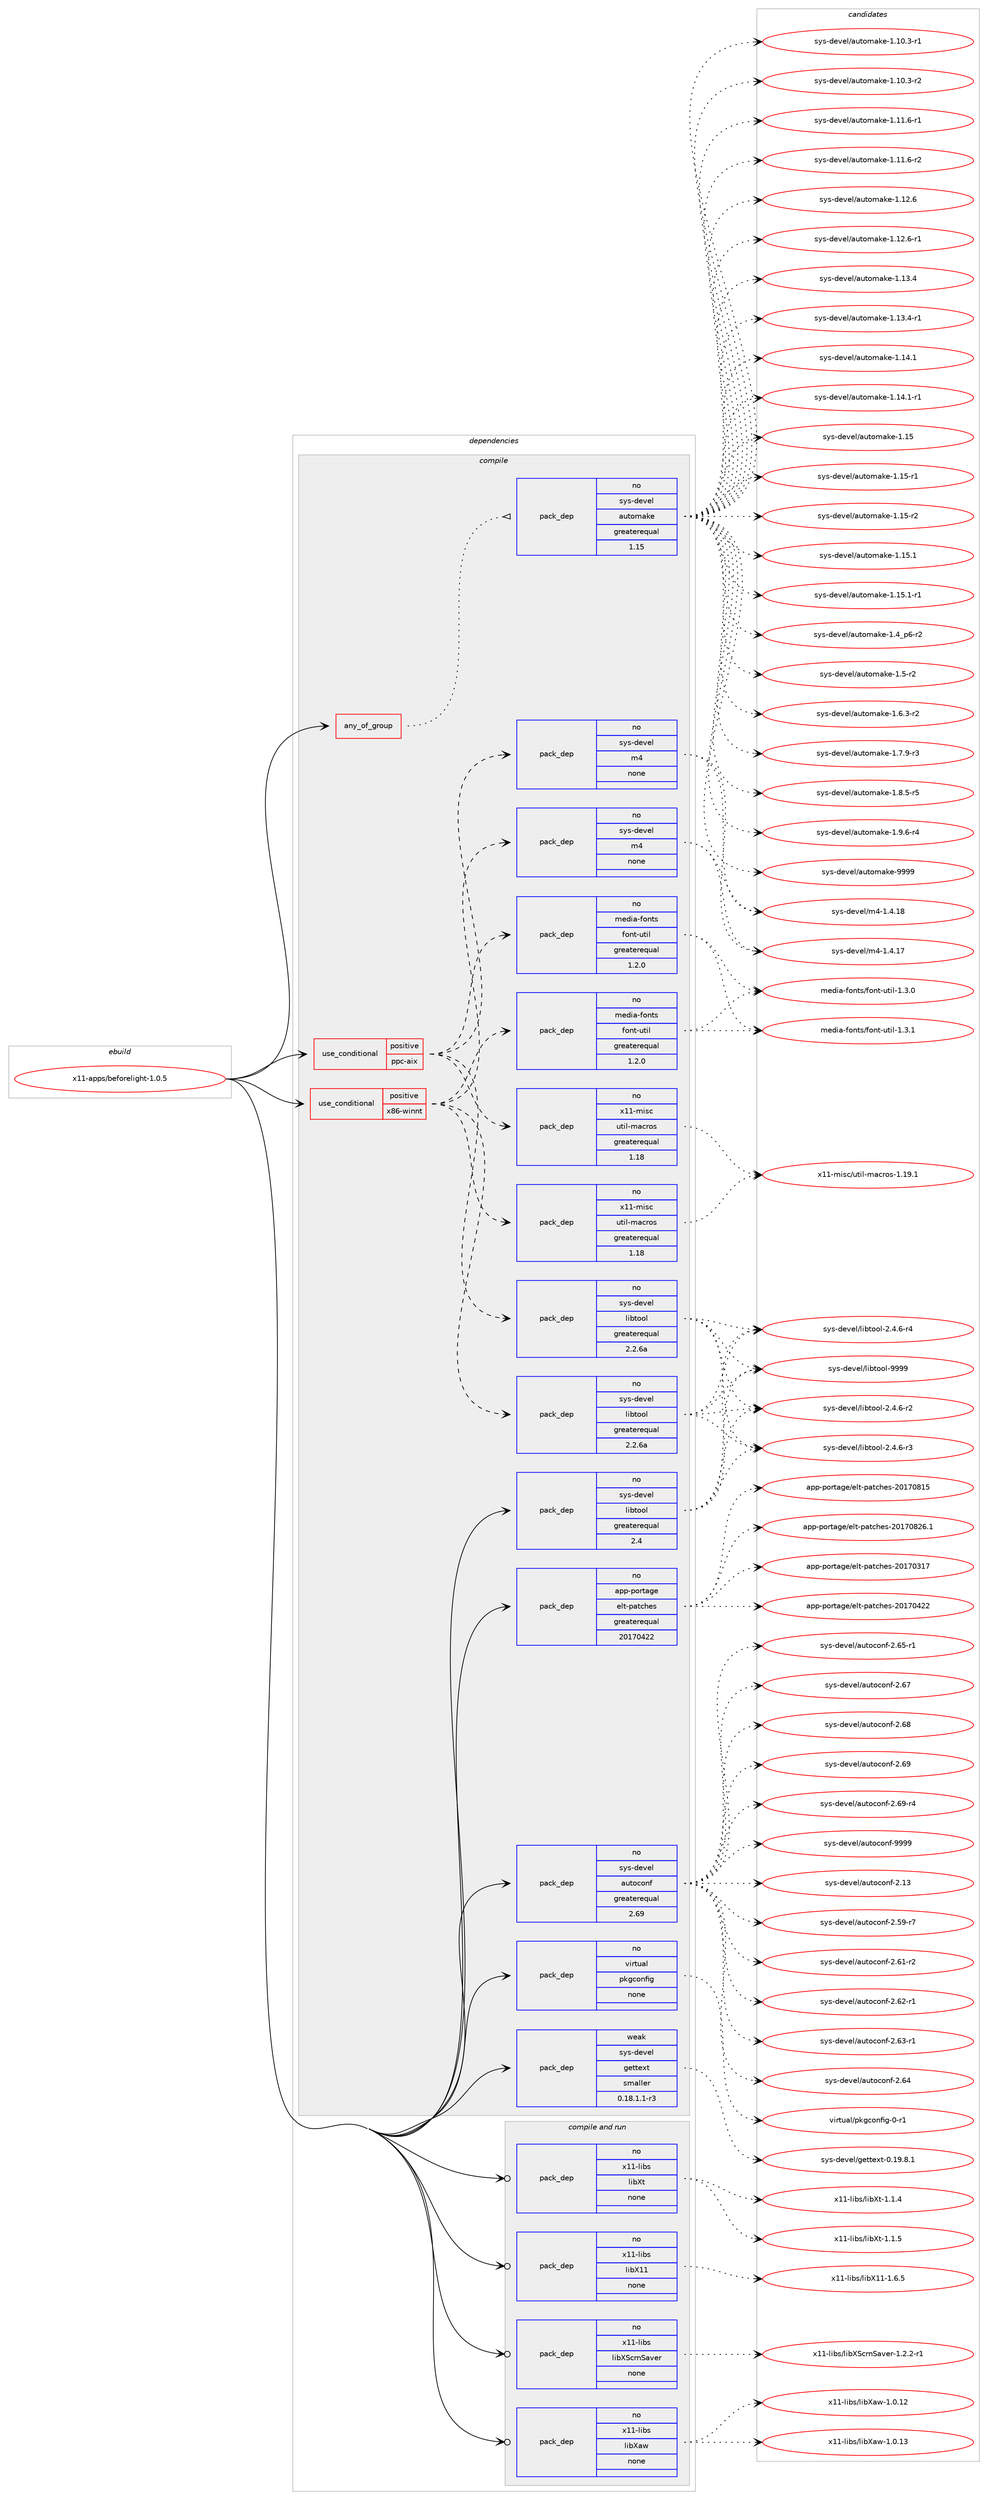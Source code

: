 digraph prolog {

# *************
# Graph options
# *************

newrank=true;
concentrate=true;
compound=true;
graph [rankdir=LR,fontname=Helvetica,fontsize=10,ranksep=1.5];#, ranksep=2.5, nodesep=0.2];
edge  [arrowhead=vee];
node  [fontname=Helvetica,fontsize=10];

# **********
# The ebuild
# **********

subgraph cluster_leftcol {
color=gray;
rank=same;
label=<<i>ebuild</i>>;
id [label="x11-apps/beforelight-1.0.5", color=red, width=4, href="../x11-apps/beforelight-1.0.5.svg"];
}

# ****************
# The dependencies
# ****************

subgraph cluster_midcol {
color=gray;
label=<<i>dependencies</i>>;
subgraph cluster_compile {
fillcolor="#eeeeee";
style=filled;
label=<<i>compile</i>>;
subgraph any8998 {
dependency508885 [label=<<TABLE BORDER="0" CELLBORDER="1" CELLSPACING="0" CELLPADDING="4"><TR><TD CELLPADDING="10">any_of_group</TD></TR></TABLE>>, shape=none, color=red];subgraph pack378168 {
dependency508886 [label=<<TABLE BORDER="0" CELLBORDER="1" CELLSPACING="0" CELLPADDING="4" WIDTH="220"><TR><TD ROWSPAN="6" CELLPADDING="30">pack_dep</TD></TR><TR><TD WIDTH="110">no</TD></TR><TR><TD>sys-devel</TD></TR><TR><TD>automake</TD></TR><TR><TD>greaterequal</TD></TR><TR><TD>1.15</TD></TR></TABLE>>, shape=none, color=blue];
}
dependency508885:e -> dependency508886:w [weight=20,style="dotted",arrowhead="oinv"];
}
id:e -> dependency508885:w [weight=20,style="solid",arrowhead="vee"];
subgraph cond121380 {
dependency508887 [label=<<TABLE BORDER="0" CELLBORDER="1" CELLSPACING="0" CELLPADDING="4"><TR><TD ROWSPAN="3" CELLPADDING="10">use_conditional</TD></TR><TR><TD>positive</TD></TR><TR><TD>ppc-aix</TD></TR></TABLE>>, shape=none, color=red];
subgraph pack378169 {
dependency508888 [label=<<TABLE BORDER="0" CELLBORDER="1" CELLSPACING="0" CELLPADDING="4" WIDTH="220"><TR><TD ROWSPAN="6" CELLPADDING="30">pack_dep</TD></TR><TR><TD WIDTH="110">no</TD></TR><TR><TD>sys-devel</TD></TR><TR><TD>libtool</TD></TR><TR><TD>greaterequal</TD></TR><TR><TD>2.2.6a</TD></TR></TABLE>>, shape=none, color=blue];
}
dependency508887:e -> dependency508888:w [weight=20,style="dashed",arrowhead="vee"];
subgraph pack378170 {
dependency508889 [label=<<TABLE BORDER="0" CELLBORDER="1" CELLSPACING="0" CELLPADDING="4" WIDTH="220"><TR><TD ROWSPAN="6" CELLPADDING="30">pack_dep</TD></TR><TR><TD WIDTH="110">no</TD></TR><TR><TD>sys-devel</TD></TR><TR><TD>m4</TD></TR><TR><TD>none</TD></TR><TR><TD></TD></TR></TABLE>>, shape=none, color=blue];
}
dependency508887:e -> dependency508889:w [weight=20,style="dashed",arrowhead="vee"];
subgraph pack378171 {
dependency508890 [label=<<TABLE BORDER="0" CELLBORDER="1" CELLSPACING="0" CELLPADDING="4" WIDTH="220"><TR><TD ROWSPAN="6" CELLPADDING="30">pack_dep</TD></TR><TR><TD WIDTH="110">no</TD></TR><TR><TD>x11-misc</TD></TR><TR><TD>util-macros</TD></TR><TR><TD>greaterequal</TD></TR><TR><TD>1.18</TD></TR></TABLE>>, shape=none, color=blue];
}
dependency508887:e -> dependency508890:w [weight=20,style="dashed",arrowhead="vee"];
subgraph pack378172 {
dependency508891 [label=<<TABLE BORDER="0" CELLBORDER="1" CELLSPACING="0" CELLPADDING="4" WIDTH="220"><TR><TD ROWSPAN="6" CELLPADDING="30">pack_dep</TD></TR><TR><TD WIDTH="110">no</TD></TR><TR><TD>media-fonts</TD></TR><TR><TD>font-util</TD></TR><TR><TD>greaterequal</TD></TR><TR><TD>1.2.0</TD></TR></TABLE>>, shape=none, color=blue];
}
dependency508887:e -> dependency508891:w [weight=20,style="dashed",arrowhead="vee"];
}
id:e -> dependency508887:w [weight=20,style="solid",arrowhead="vee"];
subgraph cond121381 {
dependency508892 [label=<<TABLE BORDER="0" CELLBORDER="1" CELLSPACING="0" CELLPADDING="4"><TR><TD ROWSPAN="3" CELLPADDING="10">use_conditional</TD></TR><TR><TD>positive</TD></TR><TR><TD>x86-winnt</TD></TR></TABLE>>, shape=none, color=red];
subgraph pack378173 {
dependency508893 [label=<<TABLE BORDER="0" CELLBORDER="1" CELLSPACING="0" CELLPADDING="4" WIDTH="220"><TR><TD ROWSPAN="6" CELLPADDING="30">pack_dep</TD></TR><TR><TD WIDTH="110">no</TD></TR><TR><TD>sys-devel</TD></TR><TR><TD>libtool</TD></TR><TR><TD>greaterequal</TD></TR><TR><TD>2.2.6a</TD></TR></TABLE>>, shape=none, color=blue];
}
dependency508892:e -> dependency508893:w [weight=20,style="dashed",arrowhead="vee"];
subgraph pack378174 {
dependency508894 [label=<<TABLE BORDER="0" CELLBORDER="1" CELLSPACING="0" CELLPADDING="4" WIDTH="220"><TR><TD ROWSPAN="6" CELLPADDING="30">pack_dep</TD></TR><TR><TD WIDTH="110">no</TD></TR><TR><TD>sys-devel</TD></TR><TR><TD>m4</TD></TR><TR><TD>none</TD></TR><TR><TD></TD></TR></TABLE>>, shape=none, color=blue];
}
dependency508892:e -> dependency508894:w [weight=20,style="dashed",arrowhead="vee"];
subgraph pack378175 {
dependency508895 [label=<<TABLE BORDER="0" CELLBORDER="1" CELLSPACING="0" CELLPADDING="4" WIDTH="220"><TR><TD ROWSPAN="6" CELLPADDING="30">pack_dep</TD></TR><TR><TD WIDTH="110">no</TD></TR><TR><TD>x11-misc</TD></TR><TR><TD>util-macros</TD></TR><TR><TD>greaterequal</TD></TR><TR><TD>1.18</TD></TR></TABLE>>, shape=none, color=blue];
}
dependency508892:e -> dependency508895:w [weight=20,style="dashed",arrowhead="vee"];
subgraph pack378176 {
dependency508896 [label=<<TABLE BORDER="0" CELLBORDER="1" CELLSPACING="0" CELLPADDING="4" WIDTH="220"><TR><TD ROWSPAN="6" CELLPADDING="30">pack_dep</TD></TR><TR><TD WIDTH="110">no</TD></TR><TR><TD>media-fonts</TD></TR><TR><TD>font-util</TD></TR><TR><TD>greaterequal</TD></TR><TR><TD>1.2.0</TD></TR></TABLE>>, shape=none, color=blue];
}
dependency508892:e -> dependency508896:w [weight=20,style="dashed",arrowhead="vee"];
}
id:e -> dependency508892:w [weight=20,style="solid",arrowhead="vee"];
subgraph pack378177 {
dependency508897 [label=<<TABLE BORDER="0" CELLBORDER="1" CELLSPACING="0" CELLPADDING="4" WIDTH="220"><TR><TD ROWSPAN="6" CELLPADDING="30">pack_dep</TD></TR><TR><TD WIDTH="110">no</TD></TR><TR><TD>app-portage</TD></TR><TR><TD>elt-patches</TD></TR><TR><TD>greaterequal</TD></TR><TR><TD>20170422</TD></TR></TABLE>>, shape=none, color=blue];
}
id:e -> dependency508897:w [weight=20,style="solid",arrowhead="vee"];
subgraph pack378178 {
dependency508898 [label=<<TABLE BORDER="0" CELLBORDER="1" CELLSPACING="0" CELLPADDING="4" WIDTH="220"><TR><TD ROWSPAN="6" CELLPADDING="30">pack_dep</TD></TR><TR><TD WIDTH="110">no</TD></TR><TR><TD>sys-devel</TD></TR><TR><TD>autoconf</TD></TR><TR><TD>greaterequal</TD></TR><TR><TD>2.69</TD></TR></TABLE>>, shape=none, color=blue];
}
id:e -> dependency508898:w [weight=20,style="solid",arrowhead="vee"];
subgraph pack378179 {
dependency508899 [label=<<TABLE BORDER="0" CELLBORDER="1" CELLSPACING="0" CELLPADDING="4" WIDTH="220"><TR><TD ROWSPAN="6" CELLPADDING="30">pack_dep</TD></TR><TR><TD WIDTH="110">no</TD></TR><TR><TD>sys-devel</TD></TR><TR><TD>libtool</TD></TR><TR><TD>greaterequal</TD></TR><TR><TD>2.4</TD></TR></TABLE>>, shape=none, color=blue];
}
id:e -> dependency508899:w [weight=20,style="solid",arrowhead="vee"];
subgraph pack378180 {
dependency508900 [label=<<TABLE BORDER="0" CELLBORDER="1" CELLSPACING="0" CELLPADDING="4" WIDTH="220"><TR><TD ROWSPAN="6" CELLPADDING="30">pack_dep</TD></TR><TR><TD WIDTH="110">no</TD></TR><TR><TD>virtual</TD></TR><TR><TD>pkgconfig</TD></TR><TR><TD>none</TD></TR><TR><TD></TD></TR></TABLE>>, shape=none, color=blue];
}
id:e -> dependency508900:w [weight=20,style="solid",arrowhead="vee"];
subgraph pack378181 {
dependency508901 [label=<<TABLE BORDER="0" CELLBORDER="1" CELLSPACING="0" CELLPADDING="4" WIDTH="220"><TR><TD ROWSPAN="6" CELLPADDING="30">pack_dep</TD></TR><TR><TD WIDTH="110">weak</TD></TR><TR><TD>sys-devel</TD></TR><TR><TD>gettext</TD></TR><TR><TD>smaller</TD></TR><TR><TD>0.18.1.1-r3</TD></TR></TABLE>>, shape=none, color=blue];
}
id:e -> dependency508901:w [weight=20,style="solid",arrowhead="vee"];
}
subgraph cluster_compileandrun {
fillcolor="#eeeeee";
style=filled;
label=<<i>compile and run</i>>;
subgraph pack378182 {
dependency508902 [label=<<TABLE BORDER="0" CELLBORDER="1" CELLSPACING="0" CELLPADDING="4" WIDTH="220"><TR><TD ROWSPAN="6" CELLPADDING="30">pack_dep</TD></TR><TR><TD WIDTH="110">no</TD></TR><TR><TD>x11-libs</TD></TR><TR><TD>libX11</TD></TR><TR><TD>none</TD></TR><TR><TD></TD></TR></TABLE>>, shape=none, color=blue];
}
id:e -> dependency508902:w [weight=20,style="solid",arrowhead="odotvee"];
subgraph pack378183 {
dependency508903 [label=<<TABLE BORDER="0" CELLBORDER="1" CELLSPACING="0" CELLPADDING="4" WIDTH="220"><TR><TD ROWSPAN="6" CELLPADDING="30">pack_dep</TD></TR><TR><TD WIDTH="110">no</TD></TR><TR><TD>x11-libs</TD></TR><TR><TD>libXScrnSaver</TD></TR><TR><TD>none</TD></TR><TR><TD></TD></TR></TABLE>>, shape=none, color=blue];
}
id:e -> dependency508903:w [weight=20,style="solid",arrowhead="odotvee"];
subgraph pack378184 {
dependency508904 [label=<<TABLE BORDER="0" CELLBORDER="1" CELLSPACING="0" CELLPADDING="4" WIDTH="220"><TR><TD ROWSPAN="6" CELLPADDING="30">pack_dep</TD></TR><TR><TD WIDTH="110">no</TD></TR><TR><TD>x11-libs</TD></TR><TR><TD>libXaw</TD></TR><TR><TD>none</TD></TR><TR><TD></TD></TR></TABLE>>, shape=none, color=blue];
}
id:e -> dependency508904:w [weight=20,style="solid",arrowhead="odotvee"];
subgraph pack378185 {
dependency508905 [label=<<TABLE BORDER="0" CELLBORDER="1" CELLSPACING="0" CELLPADDING="4" WIDTH="220"><TR><TD ROWSPAN="6" CELLPADDING="30">pack_dep</TD></TR><TR><TD WIDTH="110">no</TD></TR><TR><TD>x11-libs</TD></TR><TR><TD>libXt</TD></TR><TR><TD>none</TD></TR><TR><TD></TD></TR></TABLE>>, shape=none, color=blue];
}
id:e -> dependency508905:w [weight=20,style="solid",arrowhead="odotvee"];
}
subgraph cluster_run {
fillcolor="#eeeeee";
style=filled;
label=<<i>run</i>>;
}
}

# **************
# The candidates
# **************

subgraph cluster_choices {
rank=same;
color=gray;
label=<<i>candidates</i>>;

subgraph choice378168 {
color=black;
nodesep=1;
choice11512111545100101118101108479711711611110997107101454946494846514511449 [label="sys-devel/automake-1.10.3-r1", color=red, width=4,href="../sys-devel/automake-1.10.3-r1.svg"];
choice11512111545100101118101108479711711611110997107101454946494846514511450 [label="sys-devel/automake-1.10.3-r2", color=red, width=4,href="../sys-devel/automake-1.10.3-r2.svg"];
choice11512111545100101118101108479711711611110997107101454946494946544511449 [label="sys-devel/automake-1.11.6-r1", color=red, width=4,href="../sys-devel/automake-1.11.6-r1.svg"];
choice11512111545100101118101108479711711611110997107101454946494946544511450 [label="sys-devel/automake-1.11.6-r2", color=red, width=4,href="../sys-devel/automake-1.11.6-r2.svg"];
choice1151211154510010111810110847971171161111099710710145494649504654 [label="sys-devel/automake-1.12.6", color=red, width=4,href="../sys-devel/automake-1.12.6.svg"];
choice11512111545100101118101108479711711611110997107101454946495046544511449 [label="sys-devel/automake-1.12.6-r1", color=red, width=4,href="../sys-devel/automake-1.12.6-r1.svg"];
choice1151211154510010111810110847971171161111099710710145494649514652 [label="sys-devel/automake-1.13.4", color=red, width=4,href="../sys-devel/automake-1.13.4.svg"];
choice11512111545100101118101108479711711611110997107101454946495146524511449 [label="sys-devel/automake-1.13.4-r1", color=red, width=4,href="../sys-devel/automake-1.13.4-r1.svg"];
choice1151211154510010111810110847971171161111099710710145494649524649 [label="sys-devel/automake-1.14.1", color=red, width=4,href="../sys-devel/automake-1.14.1.svg"];
choice11512111545100101118101108479711711611110997107101454946495246494511449 [label="sys-devel/automake-1.14.1-r1", color=red, width=4,href="../sys-devel/automake-1.14.1-r1.svg"];
choice115121115451001011181011084797117116111109971071014549464953 [label="sys-devel/automake-1.15", color=red, width=4,href="../sys-devel/automake-1.15.svg"];
choice1151211154510010111810110847971171161111099710710145494649534511449 [label="sys-devel/automake-1.15-r1", color=red, width=4,href="../sys-devel/automake-1.15-r1.svg"];
choice1151211154510010111810110847971171161111099710710145494649534511450 [label="sys-devel/automake-1.15-r2", color=red, width=4,href="../sys-devel/automake-1.15-r2.svg"];
choice1151211154510010111810110847971171161111099710710145494649534649 [label="sys-devel/automake-1.15.1", color=red, width=4,href="../sys-devel/automake-1.15.1.svg"];
choice11512111545100101118101108479711711611110997107101454946495346494511449 [label="sys-devel/automake-1.15.1-r1", color=red, width=4,href="../sys-devel/automake-1.15.1-r1.svg"];
choice115121115451001011181011084797117116111109971071014549465295112544511450 [label="sys-devel/automake-1.4_p6-r2", color=red, width=4,href="../sys-devel/automake-1.4_p6-r2.svg"];
choice11512111545100101118101108479711711611110997107101454946534511450 [label="sys-devel/automake-1.5-r2", color=red, width=4,href="../sys-devel/automake-1.5-r2.svg"];
choice115121115451001011181011084797117116111109971071014549465446514511450 [label="sys-devel/automake-1.6.3-r2", color=red, width=4,href="../sys-devel/automake-1.6.3-r2.svg"];
choice115121115451001011181011084797117116111109971071014549465546574511451 [label="sys-devel/automake-1.7.9-r3", color=red, width=4,href="../sys-devel/automake-1.7.9-r3.svg"];
choice115121115451001011181011084797117116111109971071014549465646534511453 [label="sys-devel/automake-1.8.5-r5", color=red, width=4,href="../sys-devel/automake-1.8.5-r5.svg"];
choice115121115451001011181011084797117116111109971071014549465746544511452 [label="sys-devel/automake-1.9.6-r4", color=red, width=4,href="../sys-devel/automake-1.9.6-r4.svg"];
choice115121115451001011181011084797117116111109971071014557575757 [label="sys-devel/automake-9999", color=red, width=4,href="../sys-devel/automake-9999.svg"];
dependency508886:e -> choice11512111545100101118101108479711711611110997107101454946494846514511449:w [style=dotted,weight="100"];
dependency508886:e -> choice11512111545100101118101108479711711611110997107101454946494846514511450:w [style=dotted,weight="100"];
dependency508886:e -> choice11512111545100101118101108479711711611110997107101454946494946544511449:w [style=dotted,weight="100"];
dependency508886:e -> choice11512111545100101118101108479711711611110997107101454946494946544511450:w [style=dotted,weight="100"];
dependency508886:e -> choice1151211154510010111810110847971171161111099710710145494649504654:w [style=dotted,weight="100"];
dependency508886:e -> choice11512111545100101118101108479711711611110997107101454946495046544511449:w [style=dotted,weight="100"];
dependency508886:e -> choice1151211154510010111810110847971171161111099710710145494649514652:w [style=dotted,weight="100"];
dependency508886:e -> choice11512111545100101118101108479711711611110997107101454946495146524511449:w [style=dotted,weight="100"];
dependency508886:e -> choice1151211154510010111810110847971171161111099710710145494649524649:w [style=dotted,weight="100"];
dependency508886:e -> choice11512111545100101118101108479711711611110997107101454946495246494511449:w [style=dotted,weight="100"];
dependency508886:e -> choice115121115451001011181011084797117116111109971071014549464953:w [style=dotted,weight="100"];
dependency508886:e -> choice1151211154510010111810110847971171161111099710710145494649534511449:w [style=dotted,weight="100"];
dependency508886:e -> choice1151211154510010111810110847971171161111099710710145494649534511450:w [style=dotted,weight="100"];
dependency508886:e -> choice1151211154510010111810110847971171161111099710710145494649534649:w [style=dotted,weight="100"];
dependency508886:e -> choice11512111545100101118101108479711711611110997107101454946495346494511449:w [style=dotted,weight="100"];
dependency508886:e -> choice115121115451001011181011084797117116111109971071014549465295112544511450:w [style=dotted,weight="100"];
dependency508886:e -> choice11512111545100101118101108479711711611110997107101454946534511450:w [style=dotted,weight="100"];
dependency508886:e -> choice115121115451001011181011084797117116111109971071014549465446514511450:w [style=dotted,weight="100"];
dependency508886:e -> choice115121115451001011181011084797117116111109971071014549465546574511451:w [style=dotted,weight="100"];
dependency508886:e -> choice115121115451001011181011084797117116111109971071014549465646534511453:w [style=dotted,weight="100"];
dependency508886:e -> choice115121115451001011181011084797117116111109971071014549465746544511452:w [style=dotted,weight="100"];
dependency508886:e -> choice115121115451001011181011084797117116111109971071014557575757:w [style=dotted,weight="100"];
}
subgraph choice378169 {
color=black;
nodesep=1;
choice1151211154510010111810110847108105981161111111084550465246544511450 [label="sys-devel/libtool-2.4.6-r2", color=red, width=4,href="../sys-devel/libtool-2.4.6-r2.svg"];
choice1151211154510010111810110847108105981161111111084550465246544511451 [label="sys-devel/libtool-2.4.6-r3", color=red, width=4,href="../sys-devel/libtool-2.4.6-r3.svg"];
choice1151211154510010111810110847108105981161111111084550465246544511452 [label="sys-devel/libtool-2.4.6-r4", color=red, width=4,href="../sys-devel/libtool-2.4.6-r4.svg"];
choice1151211154510010111810110847108105981161111111084557575757 [label="sys-devel/libtool-9999", color=red, width=4,href="../sys-devel/libtool-9999.svg"];
dependency508888:e -> choice1151211154510010111810110847108105981161111111084550465246544511450:w [style=dotted,weight="100"];
dependency508888:e -> choice1151211154510010111810110847108105981161111111084550465246544511451:w [style=dotted,weight="100"];
dependency508888:e -> choice1151211154510010111810110847108105981161111111084550465246544511452:w [style=dotted,weight="100"];
dependency508888:e -> choice1151211154510010111810110847108105981161111111084557575757:w [style=dotted,weight="100"];
}
subgraph choice378170 {
color=black;
nodesep=1;
choice11512111545100101118101108471095245494652464955 [label="sys-devel/m4-1.4.17", color=red, width=4,href="../sys-devel/m4-1.4.17.svg"];
choice11512111545100101118101108471095245494652464956 [label="sys-devel/m4-1.4.18", color=red, width=4,href="../sys-devel/m4-1.4.18.svg"];
dependency508889:e -> choice11512111545100101118101108471095245494652464955:w [style=dotted,weight="100"];
dependency508889:e -> choice11512111545100101118101108471095245494652464956:w [style=dotted,weight="100"];
}
subgraph choice378171 {
color=black;
nodesep=1;
choice120494945109105115994711711610510845109979911411111545494649574649 [label="x11-misc/util-macros-1.19.1", color=red, width=4,href="../x11-misc/util-macros-1.19.1.svg"];
dependency508890:e -> choice120494945109105115994711711610510845109979911411111545494649574649:w [style=dotted,weight="100"];
}
subgraph choice378172 {
color=black;
nodesep=1;
choice10910110010597451021111101161154710211111011645117116105108454946514648 [label="media-fonts/font-util-1.3.0", color=red, width=4,href="../media-fonts/font-util-1.3.0.svg"];
choice10910110010597451021111101161154710211111011645117116105108454946514649 [label="media-fonts/font-util-1.3.1", color=red, width=4,href="../media-fonts/font-util-1.3.1.svg"];
dependency508891:e -> choice10910110010597451021111101161154710211111011645117116105108454946514648:w [style=dotted,weight="100"];
dependency508891:e -> choice10910110010597451021111101161154710211111011645117116105108454946514649:w [style=dotted,weight="100"];
}
subgraph choice378173 {
color=black;
nodesep=1;
choice1151211154510010111810110847108105981161111111084550465246544511450 [label="sys-devel/libtool-2.4.6-r2", color=red, width=4,href="../sys-devel/libtool-2.4.6-r2.svg"];
choice1151211154510010111810110847108105981161111111084550465246544511451 [label="sys-devel/libtool-2.4.6-r3", color=red, width=4,href="../sys-devel/libtool-2.4.6-r3.svg"];
choice1151211154510010111810110847108105981161111111084550465246544511452 [label="sys-devel/libtool-2.4.6-r4", color=red, width=4,href="../sys-devel/libtool-2.4.6-r4.svg"];
choice1151211154510010111810110847108105981161111111084557575757 [label="sys-devel/libtool-9999", color=red, width=4,href="../sys-devel/libtool-9999.svg"];
dependency508893:e -> choice1151211154510010111810110847108105981161111111084550465246544511450:w [style=dotted,weight="100"];
dependency508893:e -> choice1151211154510010111810110847108105981161111111084550465246544511451:w [style=dotted,weight="100"];
dependency508893:e -> choice1151211154510010111810110847108105981161111111084550465246544511452:w [style=dotted,weight="100"];
dependency508893:e -> choice1151211154510010111810110847108105981161111111084557575757:w [style=dotted,weight="100"];
}
subgraph choice378174 {
color=black;
nodesep=1;
choice11512111545100101118101108471095245494652464955 [label="sys-devel/m4-1.4.17", color=red, width=4,href="../sys-devel/m4-1.4.17.svg"];
choice11512111545100101118101108471095245494652464956 [label="sys-devel/m4-1.4.18", color=red, width=4,href="../sys-devel/m4-1.4.18.svg"];
dependency508894:e -> choice11512111545100101118101108471095245494652464955:w [style=dotted,weight="100"];
dependency508894:e -> choice11512111545100101118101108471095245494652464956:w [style=dotted,weight="100"];
}
subgraph choice378175 {
color=black;
nodesep=1;
choice120494945109105115994711711610510845109979911411111545494649574649 [label="x11-misc/util-macros-1.19.1", color=red, width=4,href="../x11-misc/util-macros-1.19.1.svg"];
dependency508895:e -> choice120494945109105115994711711610510845109979911411111545494649574649:w [style=dotted,weight="100"];
}
subgraph choice378176 {
color=black;
nodesep=1;
choice10910110010597451021111101161154710211111011645117116105108454946514648 [label="media-fonts/font-util-1.3.0", color=red, width=4,href="../media-fonts/font-util-1.3.0.svg"];
choice10910110010597451021111101161154710211111011645117116105108454946514649 [label="media-fonts/font-util-1.3.1", color=red, width=4,href="../media-fonts/font-util-1.3.1.svg"];
dependency508896:e -> choice10910110010597451021111101161154710211111011645117116105108454946514648:w [style=dotted,weight="100"];
dependency508896:e -> choice10910110010597451021111101161154710211111011645117116105108454946514649:w [style=dotted,weight="100"];
}
subgraph choice378177 {
color=black;
nodesep=1;
choice97112112451121111141169710310147101108116451129711699104101115455048495548514955 [label="app-portage/elt-patches-20170317", color=red, width=4,href="../app-portage/elt-patches-20170317.svg"];
choice97112112451121111141169710310147101108116451129711699104101115455048495548525050 [label="app-portage/elt-patches-20170422", color=red, width=4,href="../app-portage/elt-patches-20170422.svg"];
choice97112112451121111141169710310147101108116451129711699104101115455048495548564953 [label="app-portage/elt-patches-20170815", color=red, width=4,href="../app-portage/elt-patches-20170815.svg"];
choice971121124511211111411697103101471011081164511297116991041011154550484955485650544649 [label="app-portage/elt-patches-20170826.1", color=red, width=4,href="../app-portage/elt-patches-20170826.1.svg"];
dependency508897:e -> choice97112112451121111141169710310147101108116451129711699104101115455048495548514955:w [style=dotted,weight="100"];
dependency508897:e -> choice97112112451121111141169710310147101108116451129711699104101115455048495548525050:w [style=dotted,weight="100"];
dependency508897:e -> choice97112112451121111141169710310147101108116451129711699104101115455048495548564953:w [style=dotted,weight="100"];
dependency508897:e -> choice971121124511211111411697103101471011081164511297116991041011154550484955485650544649:w [style=dotted,weight="100"];
}
subgraph choice378178 {
color=black;
nodesep=1;
choice115121115451001011181011084797117116111991111101024550464951 [label="sys-devel/autoconf-2.13", color=red, width=4,href="../sys-devel/autoconf-2.13.svg"];
choice1151211154510010111810110847971171161119911111010245504653574511455 [label="sys-devel/autoconf-2.59-r7", color=red, width=4,href="../sys-devel/autoconf-2.59-r7.svg"];
choice1151211154510010111810110847971171161119911111010245504654494511450 [label="sys-devel/autoconf-2.61-r2", color=red, width=4,href="../sys-devel/autoconf-2.61-r2.svg"];
choice1151211154510010111810110847971171161119911111010245504654504511449 [label="sys-devel/autoconf-2.62-r1", color=red, width=4,href="../sys-devel/autoconf-2.62-r1.svg"];
choice1151211154510010111810110847971171161119911111010245504654514511449 [label="sys-devel/autoconf-2.63-r1", color=red, width=4,href="../sys-devel/autoconf-2.63-r1.svg"];
choice115121115451001011181011084797117116111991111101024550465452 [label="sys-devel/autoconf-2.64", color=red, width=4,href="../sys-devel/autoconf-2.64.svg"];
choice1151211154510010111810110847971171161119911111010245504654534511449 [label="sys-devel/autoconf-2.65-r1", color=red, width=4,href="../sys-devel/autoconf-2.65-r1.svg"];
choice115121115451001011181011084797117116111991111101024550465455 [label="sys-devel/autoconf-2.67", color=red, width=4,href="../sys-devel/autoconf-2.67.svg"];
choice115121115451001011181011084797117116111991111101024550465456 [label="sys-devel/autoconf-2.68", color=red, width=4,href="../sys-devel/autoconf-2.68.svg"];
choice115121115451001011181011084797117116111991111101024550465457 [label="sys-devel/autoconf-2.69", color=red, width=4,href="../sys-devel/autoconf-2.69.svg"];
choice1151211154510010111810110847971171161119911111010245504654574511452 [label="sys-devel/autoconf-2.69-r4", color=red, width=4,href="../sys-devel/autoconf-2.69-r4.svg"];
choice115121115451001011181011084797117116111991111101024557575757 [label="sys-devel/autoconf-9999", color=red, width=4,href="../sys-devel/autoconf-9999.svg"];
dependency508898:e -> choice115121115451001011181011084797117116111991111101024550464951:w [style=dotted,weight="100"];
dependency508898:e -> choice1151211154510010111810110847971171161119911111010245504653574511455:w [style=dotted,weight="100"];
dependency508898:e -> choice1151211154510010111810110847971171161119911111010245504654494511450:w [style=dotted,weight="100"];
dependency508898:e -> choice1151211154510010111810110847971171161119911111010245504654504511449:w [style=dotted,weight="100"];
dependency508898:e -> choice1151211154510010111810110847971171161119911111010245504654514511449:w [style=dotted,weight="100"];
dependency508898:e -> choice115121115451001011181011084797117116111991111101024550465452:w [style=dotted,weight="100"];
dependency508898:e -> choice1151211154510010111810110847971171161119911111010245504654534511449:w [style=dotted,weight="100"];
dependency508898:e -> choice115121115451001011181011084797117116111991111101024550465455:w [style=dotted,weight="100"];
dependency508898:e -> choice115121115451001011181011084797117116111991111101024550465456:w [style=dotted,weight="100"];
dependency508898:e -> choice115121115451001011181011084797117116111991111101024550465457:w [style=dotted,weight="100"];
dependency508898:e -> choice1151211154510010111810110847971171161119911111010245504654574511452:w [style=dotted,weight="100"];
dependency508898:e -> choice115121115451001011181011084797117116111991111101024557575757:w [style=dotted,weight="100"];
}
subgraph choice378179 {
color=black;
nodesep=1;
choice1151211154510010111810110847108105981161111111084550465246544511450 [label="sys-devel/libtool-2.4.6-r2", color=red, width=4,href="../sys-devel/libtool-2.4.6-r2.svg"];
choice1151211154510010111810110847108105981161111111084550465246544511451 [label="sys-devel/libtool-2.4.6-r3", color=red, width=4,href="../sys-devel/libtool-2.4.6-r3.svg"];
choice1151211154510010111810110847108105981161111111084550465246544511452 [label="sys-devel/libtool-2.4.6-r4", color=red, width=4,href="../sys-devel/libtool-2.4.6-r4.svg"];
choice1151211154510010111810110847108105981161111111084557575757 [label="sys-devel/libtool-9999", color=red, width=4,href="../sys-devel/libtool-9999.svg"];
dependency508899:e -> choice1151211154510010111810110847108105981161111111084550465246544511450:w [style=dotted,weight="100"];
dependency508899:e -> choice1151211154510010111810110847108105981161111111084550465246544511451:w [style=dotted,weight="100"];
dependency508899:e -> choice1151211154510010111810110847108105981161111111084550465246544511452:w [style=dotted,weight="100"];
dependency508899:e -> choice1151211154510010111810110847108105981161111111084557575757:w [style=dotted,weight="100"];
}
subgraph choice378180 {
color=black;
nodesep=1;
choice11810511411611797108471121071039911111010210510345484511449 [label="virtual/pkgconfig-0-r1", color=red, width=4,href="../virtual/pkgconfig-0-r1.svg"];
dependency508900:e -> choice11810511411611797108471121071039911111010210510345484511449:w [style=dotted,weight="100"];
}
subgraph choice378181 {
color=black;
nodesep=1;
choice1151211154510010111810110847103101116116101120116454846495746564649 [label="sys-devel/gettext-0.19.8.1", color=red, width=4,href="../sys-devel/gettext-0.19.8.1.svg"];
dependency508901:e -> choice1151211154510010111810110847103101116116101120116454846495746564649:w [style=dotted,weight="100"];
}
subgraph choice378182 {
color=black;
nodesep=1;
choice120494945108105981154710810598884949454946544653 [label="x11-libs/libX11-1.6.5", color=red, width=4,href="../x11-libs/libX11-1.6.5.svg"];
dependency508902:e -> choice120494945108105981154710810598884949454946544653:w [style=dotted,weight="100"];
}
subgraph choice378183 {
color=black;
nodesep=1;
choice12049494510810598115471081059888839911411083971181011144549465046504511449 [label="x11-libs/libXScrnSaver-1.2.2-r1", color=red, width=4,href="../x11-libs/libXScrnSaver-1.2.2-r1.svg"];
dependency508903:e -> choice12049494510810598115471081059888839911411083971181011144549465046504511449:w [style=dotted,weight="100"];
}
subgraph choice378184 {
color=black;
nodesep=1;
choice120494945108105981154710810598889711945494648464950 [label="x11-libs/libXaw-1.0.12", color=red, width=4,href="../x11-libs/libXaw-1.0.12.svg"];
choice120494945108105981154710810598889711945494648464951 [label="x11-libs/libXaw-1.0.13", color=red, width=4,href="../x11-libs/libXaw-1.0.13.svg"];
dependency508904:e -> choice120494945108105981154710810598889711945494648464950:w [style=dotted,weight="100"];
dependency508904:e -> choice120494945108105981154710810598889711945494648464951:w [style=dotted,weight="100"];
}
subgraph choice378185 {
color=black;
nodesep=1;
choice12049494510810598115471081059888116454946494652 [label="x11-libs/libXt-1.1.4", color=red, width=4,href="../x11-libs/libXt-1.1.4.svg"];
choice12049494510810598115471081059888116454946494653 [label="x11-libs/libXt-1.1.5", color=red, width=4,href="../x11-libs/libXt-1.1.5.svg"];
dependency508905:e -> choice12049494510810598115471081059888116454946494652:w [style=dotted,weight="100"];
dependency508905:e -> choice12049494510810598115471081059888116454946494653:w [style=dotted,weight="100"];
}
}

}
